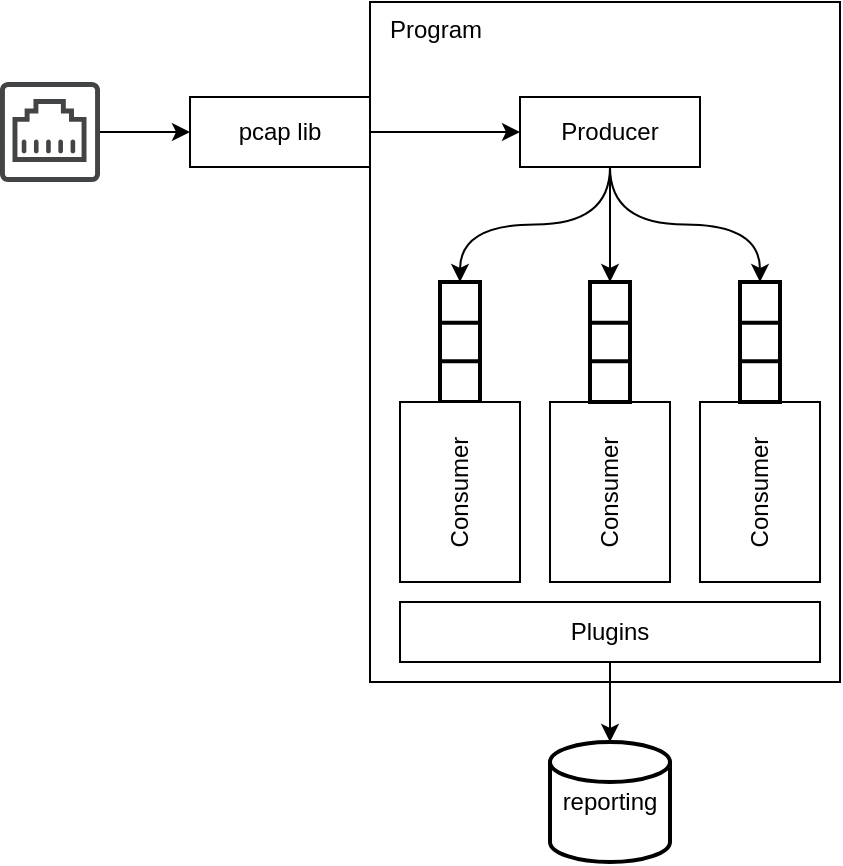 <mxfile>
    <diagram id="g7rmI_pQ9ludr9hdIa2F" name="Page-1">
        <mxGraphModel dx="1546" dy="759" grid="1" gridSize="10" guides="1" tooltips="1" connect="1" arrows="1" fold="1" page="1" pageScale="1" pageWidth="850" pageHeight="1100" math="0" shadow="0">
            <root>
                <mxCell id="0"/>
                <mxCell id="1" parent="0"/>
                <mxCell id="2" value="Program" style="rounded=0;whiteSpace=wrap;html=1;align=left;verticalAlign=top;spacingLeft=8;" vertex="1" parent="1">
                    <mxGeometry x="275" y="200" width="235" height="340" as="geometry"/>
                </mxCell>
                <mxCell id="3" value="" style="sketch=0;pointerEvents=1;shadow=0;dashed=0;html=1;strokeColor=none;fillColor=#434445;aspect=fixed;labelPosition=center;verticalLabelPosition=bottom;verticalAlign=top;align=center;outlineConnect=0;shape=mxgraph.vvd.ethernet_port;rotation=-180;" vertex="1" parent="1">
                    <mxGeometry x="90" y="240" width="50" height="50" as="geometry"/>
                </mxCell>
                <mxCell id="5" style="edgeStyle=none;html=1;entryX=0;entryY=0.5;entryDx=0;entryDy=0;" edge="1" parent="1" source="3" target="4">
                    <mxGeometry relative="1" as="geometry"/>
                </mxCell>
                <mxCell id="7" value="" style="edgeStyle=none;html=1;" edge="1" parent="1" source="4" target="6">
                    <mxGeometry relative="1" as="geometry"/>
                </mxCell>
                <mxCell id="4" value="pcap lib" style="rounded=0;whiteSpace=wrap;html=1;" vertex="1" parent="1">
                    <mxGeometry x="185" y="247.5" width="90" height="35" as="geometry"/>
                </mxCell>
                <mxCell id="12" style="edgeStyle=orthogonalEdgeStyle;html=1;exitX=0.5;exitY=1;exitDx=0;exitDy=0;entryX=0.5;entryY=0;entryDx=0;entryDy=0;fontSize=12;curved=1;" edge="1" parent="1" source="6" target="10">
                    <mxGeometry relative="1" as="geometry"/>
                </mxCell>
                <mxCell id="15" style="edgeStyle=orthogonalEdgeStyle;curved=1;html=1;exitX=0.5;exitY=1;exitDx=0;exitDy=0;entryX=0.5;entryY=0;entryDx=0;entryDy=0;fontSize=12;" edge="1" parent="1" source="6" target="14">
                    <mxGeometry relative="1" as="geometry"/>
                </mxCell>
                <mxCell id="18" style="edgeStyle=orthogonalEdgeStyle;curved=1;html=1;exitX=0.5;exitY=1;exitDx=0;exitDy=0;entryX=0.5;entryY=0;entryDx=0;entryDy=0;fontSize=12;" edge="1" parent="1" source="6" target="17">
                    <mxGeometry relative="1" as="geometry"/>
                </mxCell>
                <mxCell id="6" value="Producer" style="rounded=0;whiteSpace=wrap;html=1;" vertex="1" parent="1">
                    <mxGeometry x="350" y="247.5" width="90" height="35" as="geometry"/>
                </mxCell>
                <mxCell id="10" value="" style="strokeWidth=2;html=1;shape=mxgraph.lean_mapping.buffer_or_safety_stock;" vertex="1" parent="1">
                    <mxGeometry x="310" y="340" width="20" height="60" as="geometry"/>
                </mxCell>
                <mxCell id="11" value="Consumer" style="rounded=0;whiteSpace=wrap;html=1;direction=east;horizontal=0;fontSize=12;" vertex="1" parent="1">
                    <mxGeometry x="290" y="400" width="60" height="90" as="geometry"/>
                </mxCell>
                <mxCell id="13" value="Consumer" style="rounded=0;whiteSpace=wrap;html=1;direction=east;horizontal=0;fontSize=12;" vertex="1" parent="1">
                    <mxGeometry x="365" y="400" width="60" height="90" as="geometry"/>
                </mxCell>
                <mxCell id="14" value="" style="strokeWidth=2;html=1;shape=mxgraph.lean_mapping.buffer_or_safety_stock;" vertex="1" parent="1">
                    <mxGeometry x="385" y="340" width="20" height="60" as="geometry"/>
                </mxCell>
                <mxCell id="16" value="Consumer" style="rounded=0;whiteSpace=wrap;html=1;direction=east;horizontal=0;fontSize=12;" vertex="1" parent="1">
                    <mxGeometry x="440" y="400" width="60" height="90" as="geometry"/>
                </mxCell>
                <mxCell id="17" value="" style="strokeWidth=2;html=1;shape=mxgraph.lean_mapping.buffer_or_safety_stock;" vertex="1" parent="1">
                    <mxGeometry x="460" y="340" width="20" height="60" as="geometry"/>
                </mxCell>
                <mxCell id="20" style="edgeStyle=orthogonalEdgeStyle;curved=1;html=1;exitX=0.5;exitY=1;exitDx=0;exitDy=0;fontSize=12;entryX=0.5;entryY=0;entryDx=0;entryDy=0;entryPerimeter=0;" edge="1" parent="1" source="19" target="21">
                    <mxGeometry relative="1" as="geometry">
                        <mxPoint x="395" y="600" as="targetPoint"/>
                    </mxGeometry>
                </mxCell>
                <mxCell id="19" value="Plugins" style="rounded=0;whiteSpace=wrap;html=1;fontSize=12;" vertex="1" parent="1">
                    <mxGeometry x="290" y="500" width="210" height="30" as="geometry"/>
                </mxCell>
                <mxCell id="21" value="reporting" style="strokeWidth=2;html=1;shape=mxgraph.flowchart.database;whiteSpace=wrap;fontSize=12;" vertex="1" parent="1">
                    <mxGeometry x="365" y="570" width="60" height="60" as="geometry"/>
                </mxCell>
            </root>
        </mxGraphModel>
    </diagram>
</mxfile>